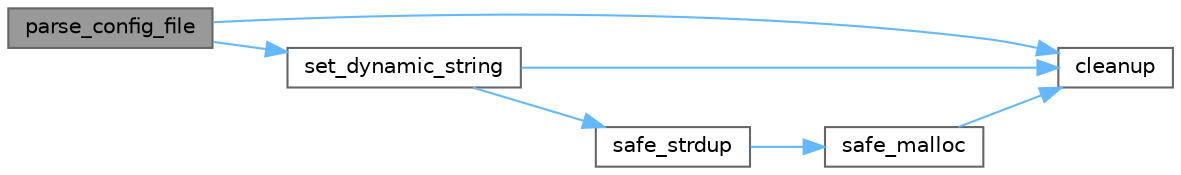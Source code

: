 digraph "parse_config_file"
{
 // LATEX_PDF_SIZE
  bgcolor="transparent";
  edge [fontname=Helvetica,fontsize=10,labelfontname=Helvetica,labelfontsize=10];
  node [fontname=Helvetica,fontsize=10,shape=box,height=0.2,width=0.4];
  rankdir="LR";
  Node1 [id="Node000001",label="parse_config_file",height=0.2,width=0.4,color="gray40", fillcolor="grey60", style="filled", fontcolor="black",tooltip=" "];
  Node1 -> Node2 [id="edge1_Node000001_Node000002",color="steelblue1",style="solid",tooltip=" "];
  Node2 [id="Node000002",label="cleanup",height=0.2,width=0.4,color="grey40", fillcolor="white", style="filled",URL="$main_8c.html#ad0c203a7871b92a0e2f96ea27bb44563",tooltip=" "];
  Node1 -> Node3 [id="edge2_Node000001_Node000003",color="steelblue1",style="solid",tooltip=" "];
  Node3 [id="Node000003",label="set_dynamic_string",height=0.2,width=0.4,color="grey40", fillcolor="white", style="filled",URL="$main_8c.html#a3eb7ed329577b4cd8c11c4e10065dcab",tooltip=" "];
  Node3 -> Node2 [id="edge3_Node000003_Node000002",color="steelblue1",style="solid",tooltip=" "];
  Node3 -> Node4 [id="edge4_Node000003_Node000004",color="steelblue1",style="solid",tooltip=" "];
  Node4 [id="Node000004",label="safe_strdup",height=0.2,width=0.4,color="grey40", fillcolor="white", style="filled",URL="$main_8c.html#a17748bd87efdbf064e4a0737d38be828",tooltip=" "];
  Node4 -> Node5 [id="edge5_Node000004_Node000005",color="steelblue1",style="solid",tooltip=" "];
  Node5 [id="Node000005",label="safe_malloc",height=0.2,width=0.4,color="grey40", fillcolor="white", style="filled",URL="$main_8c.html#a497911ca7f5ebdd86a896550198c5bff",tooltip=" "];
  Node5 -> Node2 [id="edge6_Node000005_Node000002",color="steelblue1",style="solid",tooltip=" "];
}
